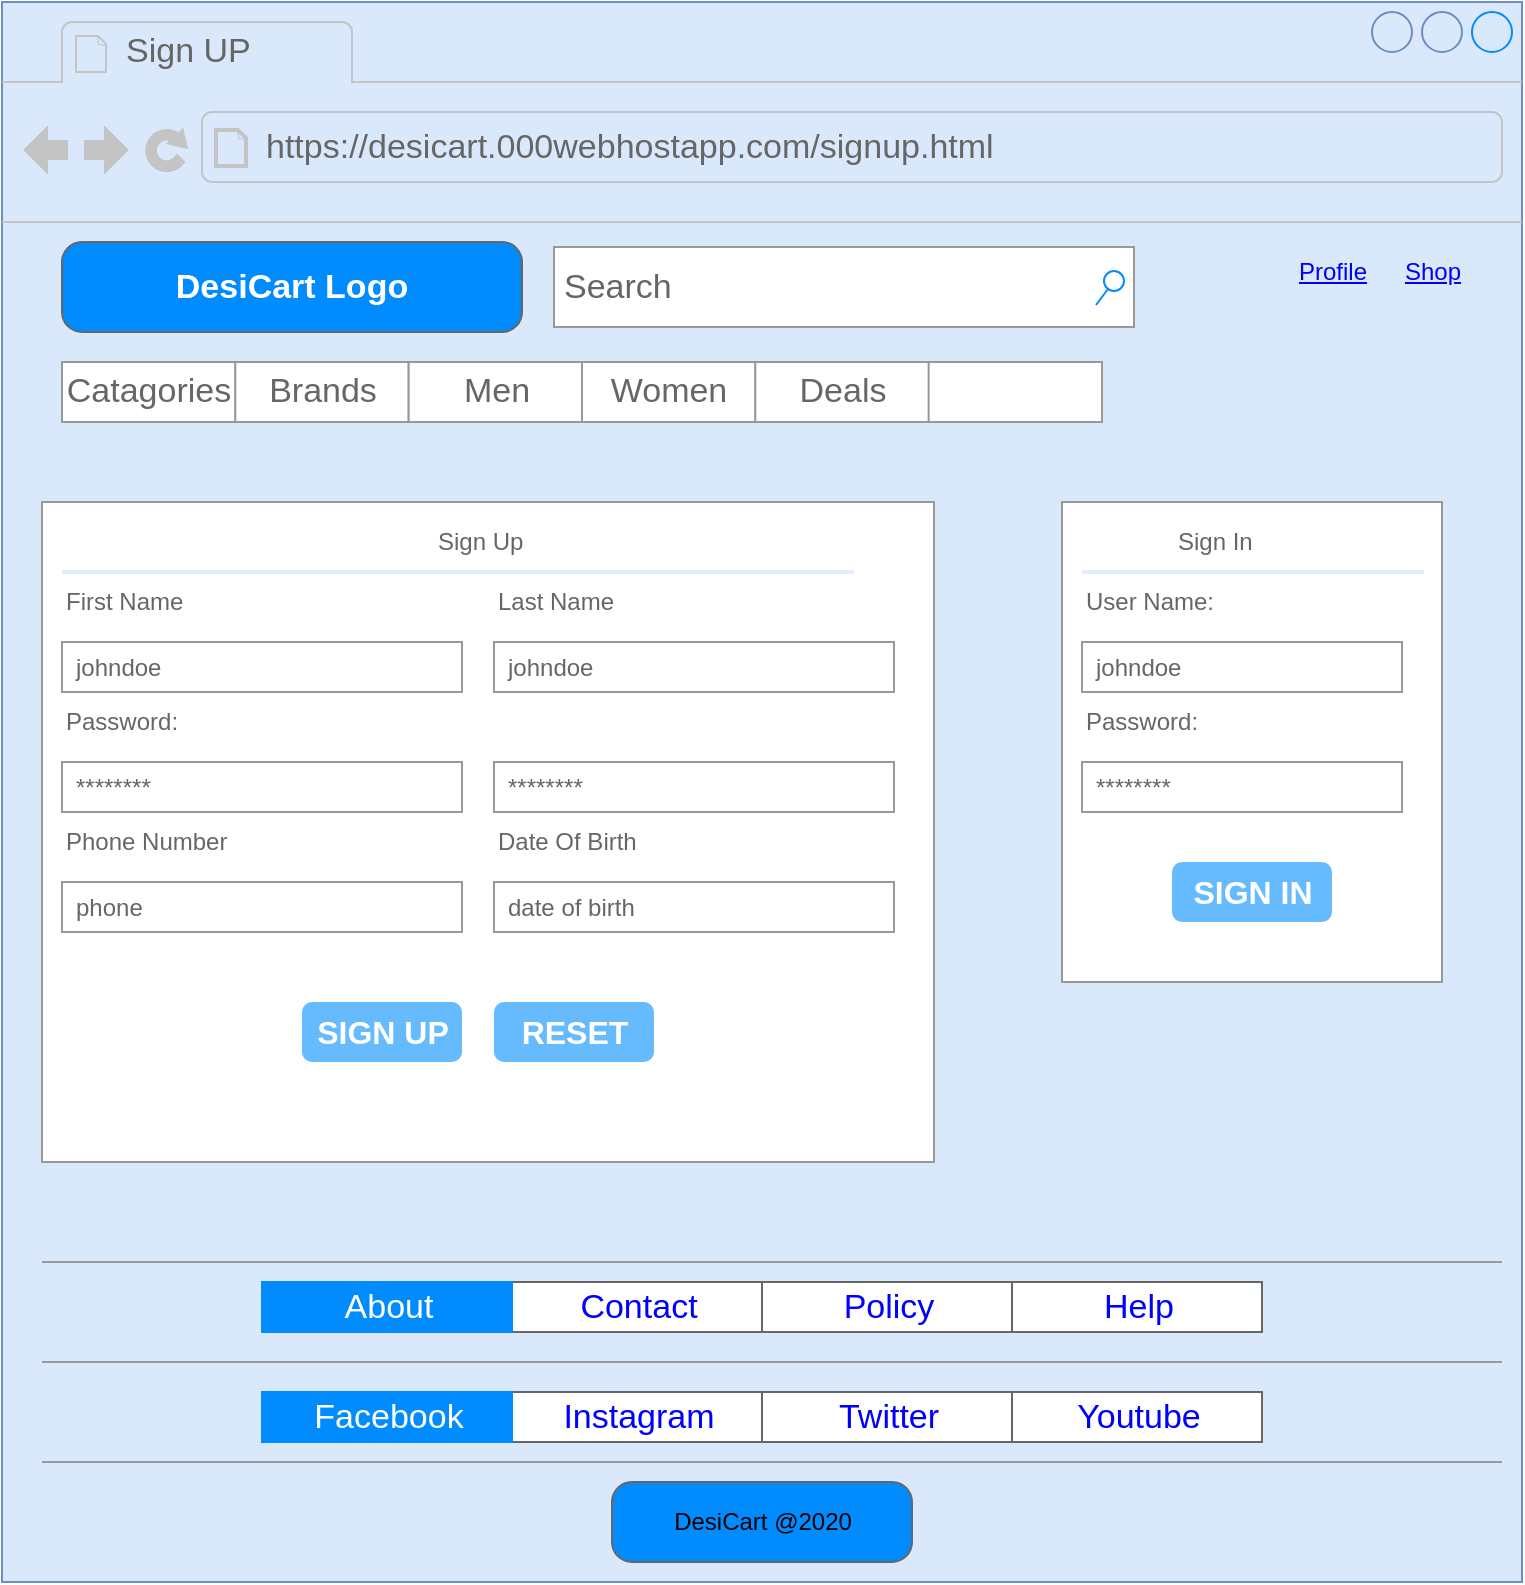 <mxfile version="13.7.3" type="device"><diagram id="vnX9jJGYGv_y7n2HQbVz" name="Page-1"><mxGraphModel dx="1024" dy="592" grid="1" gridSize="10" guides="1" tooltips="1" connect="1" arrows="1" fold="1" page="1" pageScale="1" pageWidth="827" pageHeight="1169" math="0" shadow="0"><root><mxCell id="0"/><mxCell id="1" parent="0"/><mxCell id="TRtdX5n4FSwoIuKJ6MUf-1" value="" style="strokeWidth=1;shadow=0;dashed=0;align=center;html=1;shape=mxgraph.mockup.containers.browserWindow;rSize=0;strokeColor2=#008cff;strokeColor3=#c4c4c4;mainText=,;recursiveResize=0;fillColor=#dae8fc;strokeColor=#6c8ebf;" parent="1" vertex="1"><mxGeometry x="10" y="50" width="760" height="790" as="geometry"/></mxCell><mxCell id="TRtdX5n4FSwoIuKJ6MUf-2" value="Sign UP" style="strokeWidth=1;shadow=0;dashed=0;align=center;html=1;shape=mxgraph.mockup.containers.anchor;fontSize=17;fontColor=#666666;align=left;" parent="TRtdX5n4FSwoIuKJ6MUf-1" vertex="1"><mxGeometry x="60" y="12" width="110" height="26" as="geometry"/></mxCell><mxCell id="TRtdX5n4FSwoIuKJ6MUf-3" value="https://desicart.000webhostapp.com/signup.html" style="strokeWidth=1;shadow=0;dashed=0;align=center;html=1;shape=mxgraph.mockup.containers.anchor;rSize=0;fontSize=17;fontColor=#666666;align=left;" parent="TRtdX5n4FSwoIuKJ6MUf-1" vertex="1"><mxGeometry x="130" y="60" width="250" height="26" as="geometry"/></mxCell><mxCell id="TRtdX5n4FSwoIuKJ6MUf-9" value="DesiCart Logo" style="strokeWidth=1;shadow=0;dashed=0;align=center;html=1;shape=mxgraph.mockup.buttons.button;strokeColor=#666666;fontColor=#ffffff;mainText=;buttonStyle=round;fontSize=17;fontStyle=1;fillColor=#008cff;whiteSpace=wrap;" parent="TRtdX5n4FSwoIuKJ6MUf-1" vertex="1"><mxGeometry x="30" y="120" width="230" height="45" as="geometry"/></mxCell><mxCell id="TRtdX5n4FSwoIuKJ6MUf-10" value="Search" style="strokeWidth=1;shadow=0;dashed=0;align=center;html=1;shape=mxgraph.mockup.forms.searchBox;strokeColor=#999999;mainText=;strokeColor2=#008cff;fontColor=#666666;fontSize=17;align=left;spacingLeft=3;" parent="TRtdX5n4FSwoIuKJ6MUf-1" vertex="1"><mxGeometry x="276" y="122.5" width="290" height="40" as="geometry"/></mxCell><mxCell id="TRtdX5n4FSwoIuKJ6MUf-11" value="Profile" style="shape=rectangle;strokeColor=none;fillColor=none;linkText=;fontSize=12;fontColor=#0000ff;fontStyle=4;html=1;align=center;" parent="TRtdX5n4FSwoIuKJ6MUf-1" vertex="1"><mxGeometry x="635" y="120" width="60" height="30" as="geometry"/></mxCell><mxCell id="TRtdX5n4FSwoIuKJ6MUf-12" value="Shop" style="shape=rectangle;strokeColor=none;fillColor=none;linkText=;fontSize=12;fontColor=#0000ff;fontStyle=4;html=1;align=center;" parent="TRtdX5n4FSwoIuKJ6MUf-1" vertex="1"><mxGeometry x="690" y="120" width="50" height="30" as="geometry"/></mxCell><mxCell id="TRtdX5n4FSwoIuKJ6MUf-13" value="" style="strokeWidth=1;shadow=0;dashed=0;align=center;html=1;shape=mxgraph.mockup.forms.rrect;rSize=0;strokeColor=#999999;fontSize=12;" parent="TRtdX5n4FSwoIuKJ6MUf-1" vertex="1"><mxGeometry x="30" y="180" width="520" height="30" as="geometry"/></mxCell><mxCell id="TRtdX5n4FSwoIuKJ6MUf-14" value="Catagories" style="strokeColor=inherit;fillColor=inherit;gradientColor=inherit;strokeWidth=1;shadow=0;dashed=0;align=center;html=1;shape=mxgraph.mockup.forms.rrect;rSize=0;fontSize=17;fontColor=#666666;" parent="TRtdX5n4FSwoIuKJ6MUf-13" vertex="1"><mxGeometry width="86.667" height="30" as="geometry"/></mxCell><mxCell id="TRtdX5n4FSwoIuKJ6MUf-15" value="Brands" style="strokeColor=inherit;fillColor=inherit;gradientColor=inherit;strokeWidth=1;shadow=0;dashed=0;align=center;html=1;shape=mxgraph.mockup.forms.rrect;rSize=0;fontSize=17;fontColor=#666666;" parent="TRtdX5n4FSwoIuKJ6MUf-13" vertex="1"><mxGeometry x="86.667" width="86.667" height="30" as="geometry"/></mxCell><mxCell id="TRtdX5n4FSwoIuKJ6MUf-16" value="Men" style="strokeColor=inherit;fillColor=inherit;gradientColor=inherit;strokeWidth=1;shadow=0;dashed=0;align=center;html=1;shape=mxgraph.mockup.forms.rrect;rSize=0;fontSize=17;fontColor=#666666;" parent="TRtdX5n4FSwoIuKJ6MUf-13" vertex="1"><mxGeometry x="173.333" width="86.667" height="30" as="geometry"/></mxCell><mxCell id="TRtdX5n4FSwoIuKJ6MUf-17" value="Women" style="strokeColor=inherit;fillColor=inherit;gradientColor=inherit;strokeWidth=1;shadow=0;dashed=0;align=center;html=1;shape=mxgraph.mockup.forms.rrect;rSize=0;fontSize=17;fontColor=#666666;" parent="TRtdX5n4FSwoIuKJ6MUf-13" vertex="1"><mxGeometry x="260" width="86.667" height="30" as="geometry"/></mxCell><mxCell id="TRtdX5n4FSwoIuKJ6MUf-18" value="Deals" style="strokeColor=inherit;fillColor=inherit;gradientColor=inherit;strokeWidth=1;shadow=0;dashed=0;align=center;html=1;shape=mxgraph.mockup.forms.rrect;rSize=0;fontSize=17;fontColor=#666666;" parent="TRtdX5n4FSwoIuKJ6MUf-13" vertex="1"><mxGeometry x="346.667" width="86.667" height="30" as="geometry"/></mxCell><mxCell id="3Q6I8BPyOJwlXQvErJp9-1" value="" style="strokeWidth=1;shadow=0;dashed=0;align=center;html=1;shape=mxgraph.mockup.forms.rrect;rSize=0;strokeColor=#999999;fillColor=#ffffff;" parent="TRtdX5n4FSwoIuKJ6MUf-1" vertex="1"><mxGeometry x="530" y="250" width="190" height="240" as="geometry"/></mxCell><mxCell id="3Q6I8BPyOJwlXQvErJp9-2" value="Sign In" style="strokeWidth=1;shadow=0;dashed=0;align=center;html=1;shape=mxgraph.mockup.forms.anchor;fontSize=12;fontColor=#666666;align=left;resizeWidth=1;spacingLeft=0;" parent="3Q6I8BPyOJwlXQvErJp9-1" vertex="1"><mxGeometry width="95" height="20" relative="1" as="geometry"><mxPoint x="56" y="10" as="offset"/></mxGeometry></mxCell><mxCell id="3Q6I8BPyOJwlXQvErJp9-3" value="" style="shape=line;strokeColor=#ddeeff;strokeWidth=2;html=1;resizeWidth=1;" parent="3Q6I8BPyOJwlXQvErJp9-1" vertex="1"><mxGeometry width="171.0" height="10" relative="1" as="geometry"><mxPoint x="10" y="30" as="offset"/></mxGeometry></mxCell><mxCell id="3Q6I8BPyOJwlXQvErJp9-4" value="User Name:" style="strokeWidth=1;shadow=0;dashed=0;align=center;html=1;shape=mxgraph.mockup.forms.anchor;fontSize=12;fontColor=#666666;align=left;resizeWidth=1;spacingLeft=0;" parent="3Q6I8BPyOJwlXQvErJp9-1" vertex="1"><mxGeometry width="95" height="20" relative="1" as="geometry"><mxPoint x="10" y="40" as="offset"/></mxGeometry></mxCell><mxCell id="3Q6I8BPyOJwlXQvErJp9-5" value="johndoe" style="strokeWidth=1;shadow=0;dashed=0;align=center;html=1;shape=mxgraph.mockup.forms.rrect;rSize=0;strokeColor=#999999;fontColor=#666666;align=left;spacingLeft=5;resizeWidth=1;" parent="3Q6I8BPyOJwlXQvErJp9-1" vertex="1"><mxGeometry width="160" height="25" relative="1" as="geometry"><mxPoint x="10" y="70" as="offset"/></mxGeometry></mxCell><mxCell id="3Q6I8BPyOJwlXQvErJp9-6" value="Password:" style="strokeWidth=1;shadow=0;dashed=0;align=center;html=1;shape=mxgraph.mockup.forms.anchor;fontSize=12;fontColor=#666666;align=left;resizeWidth=1;spacingLeft=0;" parent="3Q6I8BPyOJwlXQvErJp9-1" vertex="1"><mxGeometry width="95" height="20" relative="1" as="geometry"><mxPoint x="10" y="100" as="offset"/></mxGeometry></mxCell><mxCell id="3Q6I8BPyOJwlXQvErJp9-7" value="********" style="strokeWidth=1;shadow=0;dashed=0;align=center;html=1;shape=mxgraph.mockup.forms.rrect;rSize=0;strokeColor=#999999;fontColor=#666666;align=left;spacingLeft=5;resizeWidth=1;" parent="3Q6I8BPyOJwlXQvErJp9-1" vertex="1"><mxGeometry width="160" height="25" relative="1" as="geometry"><mxPoint x="10" y="130" as="offset"/></mxGeometry></mxCell><mxCell id="3Q6I8BPyOJwlXQvErJp9-8" value="SIGN IN" style="strokeWidth=1;shadow=0;dashed=0;align=center;html=1;shape=mxgraph.mockup.forms.rrect;rSize=5;strokeColor=none;fontColor=#ffffff;fillColor=#66bbff;fontSize=16;fontStyle=1;" parent="3Q6I8BPyOJwlXQvErJp9-1" vertex="1"><mxGeometry y="1" width="80" height="30" relative="1" as="geometry"><mxPoint x="55" y="-60" as="offset"/></mxGeometry></mxCell><mxCell id="3Q6I8BPyOJwlXQvErJp9-13" value="" style="strokeWidth=1;shadow=0;dashed=0;align=center;html=1;shape=mxgraph.mockup.forms.rrect;rSize=0;strokeColor=#999999;fillColor=#ffffff;" parent="TRtdX5n4FSwoIuKJ6MUf-1" vertex="1"><mxGeometry x="20" y="250" width="446" height="330" as="geometry"/></mxCell><mxCell id="3Q6I8BPyOJwlXQvErJp9-14" value="Sign Up" style="strokeWidth=1;shadow=0;dashed=0;align=center;html=1;shape=mxgraph.mockup.forms.anchor;fontSize=12;fontColor=#666666;align=left;resizeWidth=1;spacingLeft=0;" parent="3Q6I8BPyOJwlXQvErJp9-13" vertex="1"><mxGeometry width="220" height="20" relative="1" as="geometry"><mxPoint x="196" y="10" as="offset"/></mxGeometry></mxCell><mxCell id="3Q6I8BPyOJwlXQvErJp9-15" value="" style="shape=line;strokeColor=#ddeeff;strokeWidth=2;html=1;resizeWidth=1;" parent="3Q6I8BPyOJwlXQvErJp9-13" vertex="1"><mxGeometry width="396.0" height="10" relative="1" as="geometry"><mxPoint x="10" y="30" as="offset"/></mxGeometry></mxCell><mxCell id="3Q6I8BPyOJwlXQvErJp9-16" value="First Name" style="strokeWidth=1;shadow=0;dashed=0;align=center;html=1;shape=mxgraph.mockup.forms.anchor;fontSize=12;fontColor=#666666;align=left;resizeWidth=1;spacingLeft=0;" parent="3Q6I8BPyOJwlXQvErJp9-13" vertex="1"><mxGeometry width="220" height="20" relative="1" as="geometry"><mxPoint x="10" y="40" as="offset"/></mxGeometry></mxCell><mxCell id="3Q6I8BPyOJwlXQvErJp9-17" value="johndoe" style="strokeWidth=1;shadow=0;dashed=0;align=center;html=1;shape=mxgraph.mockup.forms.rrect;rSize=0;strokeColor=#999999;fontColor=#666666;align=left;spacingLeft=5;resizeWidth=1;" parent="3Q6I8BPyOJwlXQvErJp9-13" vertex="1"><mxGeometry width="200" height="25" relative="1" as="geometry"><mxPoint x="10" y="70" as="offset"/></mxGeometry></mxCell><mxCell id="3Q6I8BPyOJwlXQvErJp9-18" value="Password:" style="strokeWidth=1;shadow=0;dashed=0;align=center;html=1;shape=mxgraph.mockup.forms.anchor;fontSize=12;fontColor=#666666;align=left;resizeWidth=1;spacingLeft=0;" parent="3Q6I8BPyOJwlXQvErJp9-13" vertex="1"><mxGeometry width="220" height="20" relative="1" as="geometry"><mxPoint x="10" y="100" as="offset"/></mxGeometry></mxCell><mxCell id="3Q6I8BPyOJwlXQvErJp9-19" value="********" style="strokeWidth=1;shadow=0;dashed=0;align=center;html=1;shape=mxgraph.mockup.forms.rrect;rSize=0;strokeColor=#999999;fontColor=#666666;align=left;spacingLeft=5;resizeWidth=1;" parent="3Q6I8BPyOJwlXQvErJp9-13" vertex="1"><mxGeometry width="200" height="25" relative="1" as="geometry"><mxPoint x="10" y="130" as="offset"/></mxGeometry></mxCell><mxCell id="3Q6I8BPyOJwlXQvErJp9-20" value="SIGN UP" style="strokeWidth=1;shadow=0;dashed=0;align=center;html=1;shape=mxgraph.mockup.forms.rrect;rSize=5;strokeColor=none;fontColor=#ffffff;fillColor=#66bbff;fontSize=16;fontStyle=1;" parent="3Q6I8BPyOJwlXQvErJp9-13" vertex="1"><mxGeometry y="1" width="80" height="30" relative="1" as="geometry"><mxPoint x="130" y="-80" as="offset"/></mxGeometry></mxCell><mxCell id="3Q6I8BPyOJwlXQvErJp9-22" value="johndoe" style="strokeWidth=1;shadow=0;dashed=0;align=center;html=1;shape=mxgraph.mockup.forms.rrect;rSize=0;strokeColor=#999999;fontColor=#666666;align=left;spacingLeft=5;resizeWidth=1;" parent="3Q6I8BPyOJwlXQvErJp9-13" vertex="1"><mxGeometry x="226" y="70" width="200" height="25" as="geometry"/></mxCell><mxCell id="3Q6I8BPyOJwlXQvErJp9-23" value="********" style="strokeWidth=1;shadow=0;dashed=0;align=center;html=1;shape=mxgraph.mockup.forms.rrect;rSize=0;strokeColor=#999999;fontColor=#666666;align=left;spacingLeft=5;resizeWidth=1;" parent="3Q6I8BPyOJwlXQvErJp9-13" vertex="1"><mxGeometry x="226" y="130" width="200" height="25" as="geometry"/></mxCell><mxCell id="3Q6I8BPyOJwlXQvErJp9-24" value="phone" style="strokeWidth=1;shadow=0;dashed=0;align=center;html=1;shape=mxgraph.mockup.forms.rrect;rSize=0;strokeColor=#999999;fontColor=#666666;align=left;spacingLeft=5;resizeWidth=1;" parent="3Q6I8BPyOJwlXQvErJp9-13" vertex="1"><mxGeometry x="10" y="190" width="200" height="25" as="geometry"/></mxCell><mxCell id="3Q6I8BPyOJwlXQvErJp9-25" value="date of birth" style="strokeWidth=1;shadow=0;dashed=0;align=center;html=1;shape=mxgraph.mockup.forms.rrect;rSize=0;strokeColor=#999999;fontColor=#666666;align=left;spacingLeft=5;resizeWidth=1;" parent="3Q6I8BPyOJwlXQvErJp9-13" vertex="1"><mxGeometry x="226" y="190" width="200" height="25" as="geometry"/></mxCell><mxCell id="3Q6I8BPyOJwlXQvErJp9-26" value="Last Name" style="strokeWidth=1;shadow=0;dashed=0;align=center;html=1;shape=mxgraph.mockup.forms.anchor;fontSize=12;fontColor=#666666;align=left;resizeWidth=1;spacingLeft=0;" parent="3Q6I8BPyOJwlXQvErJp9-13" vertex="1"><mxGeometry x="226" y="40" width="220" height="20" as="geometry"/></mxCell><mxCell id="3Q6I8BPyOJwlXQvErJp9-27" value="Phone Number" style="strokeWidth=1;shadow=0;dashed=0;align=center;html=1;shape=mxgraph.mockup.forms.anchor;fontSize=12;fontColor=#666666;align=left;resizeWidth=1;spacingLeft=0;" parent="3Q6I8BPyOJwlXQvErJp9-13" vertex="1"><mxGeometry x="10" y="160" width="200" height="20" as="geometry"/></mxCell><mxCell id="3Q6I8BPyOJwlXQvErJp9-28" value="Date Of Birth" style="strokeWidth=1;shadow=0;dashed=0;align=center;html=1;shape=mxgraph.mockup.forms.anchor;fontSize=12;fontColor=#666666;align=left;resizeWidth=1;spacingLeft=0;" parent="3Q6I8BPyOJwlXQvErJp9-13" vertex="1"><mxGeometry x="226" y="160" width="200" height="20" as="geometry"/></mxCell><mxCell id="3Q6I8BPyOJwlXQvErJp9-29" value="RESET" style="strokeWidth=1;shadow=0;dashed=0;align=center;html=1;shape=mxgraph.mockup.forms.rrect;rSize=5;strokeColor=none;fontColor=#ffffff;fillColor=#66bbff;fontSize=16;fontStyle=1;" parent="3Q6I8BPyOJwlXQvErJp9-13" vertex="1"><mxGeometry x="226" y="250" width="80" height="30" as="geometry"/></mxCell><mxCell id="TRtdX5n4FSwoIuKJ6MUf-89" value="" style="verticalLabelPosition=bottom;shadow=0;dashed=0;align=center;html=1;verticalAlign=top;strokeWidth=1;shape=mxgraph.mockup.markup.line;strokeColor=#999999;fontSize=12;" parent="TRtdX5n4FSwoIuKJ6MUf-1" vertex="1"><mxGeometry x="20" y="620" width="730" height="20" as="geometry"/></mxCell><mxCell id="TRtdX5n4FSwoIuKJ6MUf-90" value="" style="verticalLabelPosition=bottom;shadow=0;dashed=0;align=center;html=1;verticalAlign=top;strokeWidth=1;shape=mxgraph.mockup.markup.line;strokeColor=#999999;fontSize=12;" parent="TRtdX5n4FSwoIuKJ6MUf-1" vertex="1"><mxGeometry x="20" y="670" width="730" height="20" as="geometry"/></mxCell><mxCell id="TRtdX5n4FSwoIuKJ6MUf-91" value="" style="verticalLabelPosition=bottom;shadow=0;dashed=0;align=center;html=1;verticalAlign=top;strokeWidth=1;shape=mxgraph.mockup.markup.line;strokeColor=#999999;fontSize=12;" parent="TRtdX5n4FSwoIuKJ6MUf-1" vertex="1"><mxGeometry x="20" y="720" width="730" height="20" as="geometry"/></mxCell><mxCell id="TRtdX5n4FSwoIuKJ6MUf-97" value="DesiCart @2020" style="strokeWidth=1;shadow=0;dashed=0;align=center;html=1;shape=mxgraph.mockup.buttons.multiButton;fillColor=#008cff;strokeColor=#666666;mainText=;subText=;fontSize=12;" parent="TRtdX5n4FSwoIuKJ6MUf-1" vertex="1"><mxGeometry x="305" y="740" width="150" height="40" as="geometry"/></mxCell><mxCell id="TRtdX5n4FSwoIuKJ6MUf-98" value="" style="strokeWidth=1;shadow=0;dashed=0;align=center;html=1;shape=mxgraph.mockup.anchor;fontSize=16;fontColor=#ffffff;fontStyle=1;whiteSpace=wrap;" parent="TRtdX5n4FSwoIuKJ6MUf-97" vertex="1"><mxGeometry y="6.4" width="150" height="16" as="geometry"/></mxCell><mxCell id="TRtdX5n4FSwoIuKJ6MUf-99" value="" style="strokeWidth=1;shadow=0;dashed=0;align=center;html=1;shape=mxgraph.mockup.anchor;fontSize=12;fontColor=#ffffff;fontStyle=1;whiteSpace=wrap;" parent="TRtdX5n4FSwoIuKJ6MUf-97" vertex="1"><mxGeometry y="24" width="150" height="8" as="geometry"/></mxCell><mxCell id="TRtdX5n4FSwoIuKJ6MUf-100" value="" style="strokeWidth=1;shadow=0;dashed=0;align=center;html=1;shape=mxgraph.mockup.text.rrect;rSize=0;strokeColor=#666666;fontSize=12;" parent="TRtdX5n4FSwoIuKJ6MUf-1" vertex="1"><mxGeometry x="130" y="695" width="500" height="25" as="geometry"/></mxCell><mxCell id="TRtdX5n4FSwoIuKJ6MUf-101" value="Instagram" style="strokeColor=inherit;fillColor=inherit;gradientColor=inherit;strokeWidth=1;shadow=0;dashed=0;align=center;html=1;shape=mxgraph.mockup.text.rrect;rSize=0;fontSize=17;fontColor=#0000ff;" parent="TRtdX5n4FSwoIuKJ6MUf-100" vertex="1"><mxGeometry x="125" width="125" height="25" as="geometry"/></mxCell><mxCell id="TRtdX5n4FSwoIuKJ6MUf-102" value="Twitter" style="strokeColor=inherit;fillColor=inherit;gradientColor=inherit;strokeWidth=1;shadow=0;dashed=0;align=center;html=1;shape=mxgraph.mockup.text.rrect;rSize=0;fontSize=17;fontColor=#0000ff;" parent="TRtdX5n4FSwoIuKJ6MUf-100" vertex="1"><mxGeometry x="250" width="125" height="25" as="geometry"/></mxCell><mxCell id="TRtdX5n4FSwoIuKJ6MUf-103" value="Youtube" style="strokeColor=inherit;fillColor=inherit;gradientColor=inherit;strokeWidth=1;shadow=0;dashed=0;align=center;html=1;shape=mxgraph.mockup.text.rrect;rSize=0;fontSize=17;fontColor=#0000ff;" parent="TRtdX5n4FSwoIuKJ6MUf-100" vertex="1"><mxGeometry x="375" width="125" height="25" as="geometry"/></mxCell><mxCell id="TRtdX5n4FSwoIuKJ6MUf-104" value="Facebook" style="strokeWidth=1;shadow=0;dashed=0;align=center;html=1;shape=mxgraph.mockup.text.rrect;rSize=0;fontSize=17;fontColor=#ffffff;fillColor=#008cff;strokeColor=#008cff;" parent="TRtdX5n4FSwoIuKJ6MUf-100" vertex="1"><mxGeometry width="125" height="25" as="geometry"/></mxCell><mxCell id="TRtdX5n4FSwoIuKJ6MUf-105" value="" style="strokeWidth=1;shadow=0;dashed=0;align=center;html=1;shape=mxgraph.mockup.text.rrect;rSize=0;strokeColor=#666666;fontSize=12;" parent="TRtdX5n4FSwoIuKJ6MUf-1" vertex="1"><mxGeometry x="130" y="640" width="500" height="25" as="geometry"/></mxCell><mxCell id="TRtdX5n4FSwoIuKJ6MUf-106" value="Contact" style="strokeColor=inherit;fillColor=inherit;gradientColor=inherit;strokeWidth=1;shadow=0;dashed=0;align=center;html=1;shape=mxgraph.mockup.text.rrect;rSize=0;fontSize=17;fontColor=#0000ff;" parent="TRtdX5n4FSwoIuKJ6MUf-105" vertex="1"><mxGeometry x="125" width="125" height="25" as="geometry"/></mxCell><mxCell id="TRtdX5n4FSwoIuKJ6MUf-107" value="Policy" style="strokeColor=inherit;fillColor=inherit;gradientColor=inherit;strokeWidth=1;shadow=0;dashed=0;align=center;html=1;shape=mxgraph.mockup.text.rrect;rSize=0;fontSize=17;fontColor=#0000ff;" parent="TRtdX5n4FSwoIuKJ6MUf-105" vertex="1"><mxGeometry x="250" width="125" height="25" as="geometry"/></mxCell><mxCell id="TRtdX5n4FSwoIuKJ6MUf-108" value="Help" style="strokeColor=inherit;fillColor=inherit;gradientColor=inherit;strokeWidth=1;shadow=0;dashed=0;align=center;html=1;shape=mxgraph.mockup.text.rrect;rSize=0;fontSize=17;fontColor=#0000ff;" parent="TRtdX5n4FSwoIuKJ6MUf-105" vertex="1"><mxGeometry x="375" width="125" height="25" as="geometry"/></mxCell><mxCell id="TRtdX5n4FSwoIuKJ6MUf-109" value="About" style="strokeWidth=1;shadow=0;dashed=0;align=center;html=1;shape=mxgraph.mockup.text.rrect;rSize=0;fontSize=17;fontColor=#ffffff;fillColor=#008cff;strokeColor=#008cff;" parent="TRtdX5n4FSwoIuKJ6MUf-105" vertex="1"><mxGeometry width="125" height="25" as="geometry"/></mxCell></root></mxGraphModel></diagram></mxfile>
